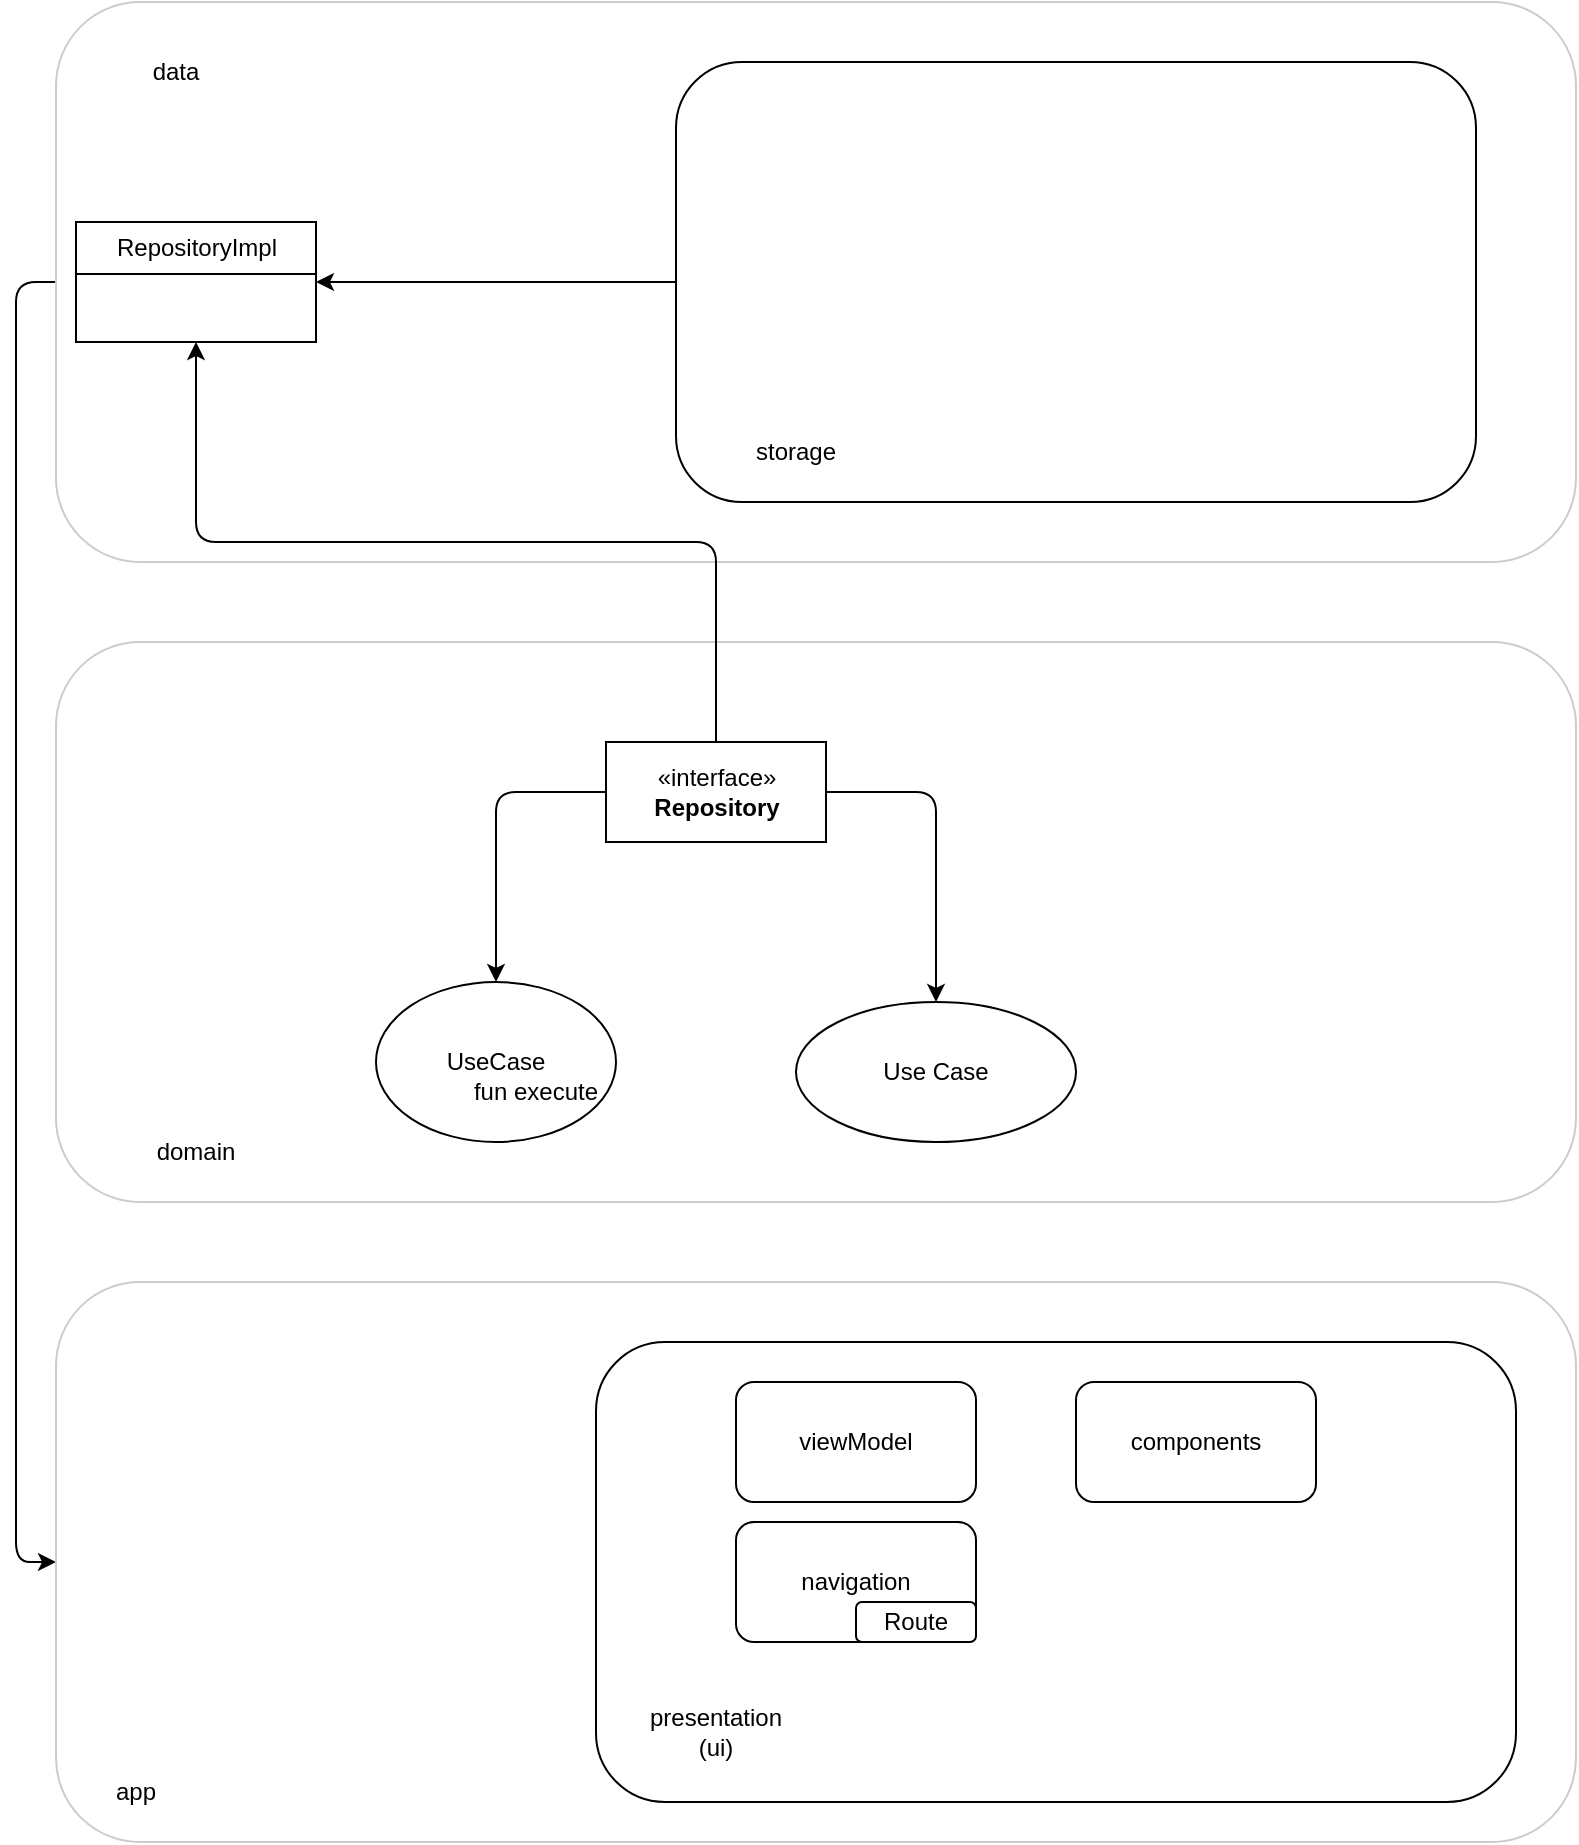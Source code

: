 <mxfile version="20.7.4" type="device"><diagram id="oR5EFD0WzEPOTG4AR0lM" name="Page-1"><mxGraphModel dx="1302" dy="764" grid="1" gridSize="10" guides="1" tooltips="1" connect="1" arrows="1" fold="1" page="1" pageScale="1" pageWidth="850" pageHeight="1100" math="0" shadow="0"><root><mxCell id="0"/><mxCell id="1" parent="0"/><mxCell id="E0e4BhaMtgY1hSyN_pTK-1" value="" style="rounded=1;whiteSpace=wrap;html=1;" parent="1" vertex="1"><mxGeometry x="360" y="430" width="120" height="60" as="geometry"/></mxCell><mxCell id="AO6_te96D6V7GUAWwpAZ-4" value="Blocks" style="" parent="0"/><mxCell id="AO6_te96D6V7GUAWwpAZ-22" style="edgeStyle=orthogonalEdgeStyle;rounded=1;orthogonalLoop=1;jettySize=auto;html=1;exitX=0;exitY=0.5;exitDx=0;exitDy=0;entryX=0;entryY=0.5;entryDx=0;entryDy=0;" parent="AO6_te96D6V7GUAWwpAZ-4" source="AO6_te96D6V7GUAWwpAZ-1" target="AO6_te96D6V7GUAWwpAZ-7" edge="1"><mxGeometry relative="1" as="geometry"/></mxCell><mxCell id="AO6_te96D6V7GUAWwpAZ-1" value="" style="rounded=1;whiteSpace=wrap;html=1;glass=0;shadow=0;strokeColor=#CCCCCC;" parent="AO6_te96D6V7GUAWwpAZ-4" vertex="1"><mxGeometry x="40" width="760" height="280" as="geometry"/></mxCell><mxCell id="AO6_te96D6V7GUAWwpAZ-6" value="" style="rounded=1;whiteSpace=wrap;html=1;glass=0;shadow=0;strokeColor=#CCCCCC;" parent="AO6_te96D6V7GUAWwpAZ-4" vertex="1"><mxGeometry x="40" y="320" width="760" height="280" as="geometry"/></mxCell><mxCell id="AO6_te96D6V7GUAWwpAZ-7" value="" style="rounded=1;whiteSpace=wrap;html=1;glass=0;shadow=0;align=left;strokeColor=#CCCCCC;" parent="AO6_te96D6V7GUAWwpAZ-4" vertex="1"><mxGeometry x="40" y="640" width="760" height="280" as="geometry"/></mxCell><mxCell id="AO6_te96D6V7GUAWwpAZ-8" value="domain" style="text;html=1;strokeColor=none;fillColor=none;align=center;verticalAlign=middle;whiteSpace=wrap;rounded=0;shadow=0;glass=0;sketch=0;" parent="AO6_te96D6V7GUAWwpAZ-4" vertex="1"><mxGeometry x="80" y="560" width="60" height="30" as="geometry"/></mxCell><mxCell id="AO6_te96D6V7GUAWwpAZ-9" value="app" style="text;html=1;strokeColor=none;fillColor=none;align=center;verticalAlign=middle;whiteSpace=wrap;rounded=0;shadow=0;glass=0;sketch=0;" parent="AO6_te96D6V7GUAWwpAZ-4" vertex="1"><mxGeometry x="50" y="880" width="60" height="30" as="geometry"/></mxCell><mxCell id="AO6_te96D6V7GUAWwpAZ-10" value="" style="rounded=1;whiteSpace=wrap;html=1;shadow=0;glass=0;sketch=0;" parent="AO6_te96D6V7GUAWwpAZ-4" vertex="1"><mxGeometry x="310" y="670" width="460" height="230" as="geometry"/></mxCell><mxCell id="AO6_te96D6V7GUAWwpAZ-11" value="presentation (ui)" style="text;html=1;strokeColor=none;fillColor=none;align=center;verticalAlign=middle;whiteSpace=wrap;rounded=0;shadow=0;glass=0;sketch=0;" parent="AO6_te96D6V7GUAWwpAZ-4" vertex="1"><mxGeometry x="340" y="850" width="60" height="30" as="geometry"/></mxCell><mxCell id="AO6_te96D6V7GUAWwpAZ-24" style="edgeStyle=orthogonalEdgeStyle;rounded=1;orthogonalLoop=1;jettySize=auto;html=1;exitX=0;exitY=0.5;exitDx=0;exitDy=0;" parent="AO6_te96D6V7GUAWwpAZ-4" source="AO6_te96D6V7GUAWwpAZ-12" target="AO6_te96D6V7GUAWwpAZ-23" edge="1"><mxGeometry relative="1" as="geometry"/></mxCell><mxCell id="AO6_te96D6V7GUAWwpAZ-12" value="" style="rounded=1;whiteSpace=wrap;html=1;shadow=0;glass=0;sketch=0;" parent="AO6_te96D6V7GUAWwpAZ-4" vertex="1"><mxGeometry x="350" y="30" width="400" height="220" as="geometry"/></mxCell><mxCell id="AO6_te96D6V7GUAWwpAZ-13" value="data" style="text;html=1;strokeColor=none;fillColor=none;align=center;verticalAlign=middle;whiteSpace=wrap;rounded=0;shadow=0;glass=0;sketch=0;" parent="AO6_te96D6V7GUAWwpAZ-4" vertex="1"><mxGeometry x="70" y="20" width="60" height="30" as="geometry"/></mxCell><mxCell id="AO6_te96D6V7GUAWwpAZ-14" value="storage" style="text;html=1;strokeColor=none;fillColor=none;align=center;verticalAlign=middle;whiteSpace=wrap;rounded=0;shadow=0;glass=0;sketch=0;" parent="AO6_te96D6V7GUAWwpAZ-4" vertex="1"><mxGeometry x="380" y="210" width="60" height="30" as="geometry"/></mxCell><mxCell id="AO6_te96D6V7GUAWwpAZ-19" style="edgeStyle=orthogonalEdgeStyle;rounded=1;orthogonalLoop=1;jettySize=auto;html=1;exitX=0;exitY=0.5;exitDx=0;exitDy=0;" parent="AO6_te96D6V7GUAWwpAZ-4" source="7MYcxbu2bHmddejS4zPC-1" target="AO6_te96D6V7GUAWwpAZ-16" edge="1"><mxGeometry relative="1" as="geometry"><mxPoint x="350" y="420" as="sourcePoint"/></mxGeometry></mxCell><mxCell id="AO6_te96D6V7GUAWwpAZ-20" style="edgeStyle=orthogonalEdgeStyle;rounded=1;orthogonalLoop=1;jettySize=auto;html=1;exitX=1;exitY=0.5;exitDx=0;exitDy=0;entryX=0.5;entryY=0;entryDx=0;entryDy=0;" parent="AO6_te96D6V7GUAWwpAZ-4" source="7MYcxbu2bHmddejS4zPC-1" target="7MYcxbu2bHmddejS4zPC-7" edge="1"><mxGeometry relative="1" as="geometry"><mxPoint x="410" y="420" as="sourcePoint"/><mxPoint x="485.0" y="490" as="targetPoint"/></mxGeometry></mxCell><mxCell id="AO6_te96D6V7GUAWwpAZ-16" value="UseCase" style="ellipse;whiteSpace=wrap;html=1;rounded=1;shadow=0;glass=0;sketch=0;" parent="AO6_te96D6V7GUAWwpAZ-4" vertex="1"><mxGeometry x="200" y="490" width="120" height="80" as="geometry"/></mxCell><mxCell id="AO6_te96D6V7GUAWwpAZ-18" value="fun execute" style="text;html=1;strokeColor=none;fillColor=none;align=center;verticalAlign=middle;whiteSpace=wrap;rounded=0;shadow=0;glass=0;sketch=0;" parent="AO6_te96D6V7GUAWwpAZ-4" vertex="1"><mxGeometry x="240" y="530" width="80" height="30" as="geometry"/></mxCell><mxCell id="AO6_te96D6V7GUAWwpAZ-23" value="RepositoryImpl" style="swimlane;fontStyle=0;childLayout=stackLayout;horizontal=1;startSize=26;fillColor=rgb(255, 255, 255);horizontalStack=0;resizeParent=1;resizeParentMax=0;resizeLast=0;collapsible=1;marginBottom=0;shadow=0;fontFamily=Helvetica;fontSize=12;fontColor=rgb(0, 0, 0);align=center;strokeColor=rgb(0, 0, 0);html=1;sketch=0;" parent="AO6_te96D6V7GUAWwpAZ-4" vertex="1"><mxGeometry x="50" y="110" width="120" height="60" as="geometry"><mxRectangle x="50" y="110" width="120" height="30" as="alternateBounds"/></mxGeometry></mxCell><mxCell id="Gqdzyt2j_UkbhbjL7-TA-3" value="viewModel" style="rounded=1;whiteSpace=wrap;html=1;" parent="AO6_te96D6V7GUAWwpAZ-4" vertex="1"><mxGeometry x="380" y="690" width="120" height="60" as="geometry"/></mxCell><mxCell id="Gqdzyt2j_UkbhbjL7-TA-4" value="navigation" style="rounded=1;whiteSpace=wrap;html=1;" parent="AO6_te96D6V7GUAWwpAZ-4" vertex="1"><mxGeometry x="380" y="760" width="120" height="60" as="geometry"/></mxCell><mxCell id="Gqdzyt2j_UkbhbjL7-TA-5" value="components" style="rounded=1;whiteSpace=wrap;html=1;" parent="AO6_te96D6V7GUAWwpAZ-4" vertex="1"><mxGeometry x="550" y="690" width="120" height="60" as="geometry"/></mxCell><mxCell id="Gqdzyt2j_UkbhbjL7-TA-6" value="Route" style="rounded=1;whiteSpace=wrap;html=1;" parent="AO6_te96D6V7GUAWwpAZ-4" vertex="1"><mxGeometry x="440" y="800" width="60" height="20" as="geometry"/></mxCell><mxCell id="7MYcxbu2bHmddejS4zPC-6" style="edgeStyle=orthogonalEdgeStyle;rounded=1;orthogonalLoop=1;jettySize=auto;html=1;exitX=0.5;exitY=0;exitDx=0;exitDy=0;entryX=0.5;entryY=1;entryDx=0;entryDy=0;" edge="1" parent="AO6_te96D6V7GUAWwpAZ-4" source="7MYcxbu2bHmddejS4zPC-1" target="AO6_te96D6V7GUAWwpAZ-23"><mxGeometry relative="1" as="geometry"/></mxCell><mxCell id="7MYcxbu2bHmddejS4zPC-1" value="«interface»&lt;br&gt;&lt;b&gt;Repository&lt;/b&gt;" style="html=1;" vertex="1" parent="AO6_te96D6V7GUAWwpAZ-4"><mxGeometry x="315" y="370" width="110" height="50" as="geometry"/></mxCell><mxCell id="7MYcxbu2bHmddejS4zPC-7" value="Use Case" style="ellipse;whiteSpace=wrap;html=1;" vertex="1" parent="AO6_te96D6V7GUAWwpAZ-4"><mxGeometry x="410" y="500" width="140" height="70" as="geometry"/></mxCell></root></mxGraphModel></diagram></mxfile>